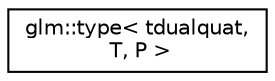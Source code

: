 digraph "Graphical Class Hierarchy"
{
  edge [fontname="Helvetica",fontsize="10",labelfontname="Helvetica",labelfontsize="10"];
  node [fontname="Helvetica",fontsize="10",shape=record];
  rankdir="LR";
  Node1 [label="glm::type\< tdualquat,\l T, P \>",height=0.2,width=0.4,color="black", fillcolor="white", style="filled",URL="$structglm_1_1type_3_01tdualquat_00_01T_00_01P_01_4.html"];
}
